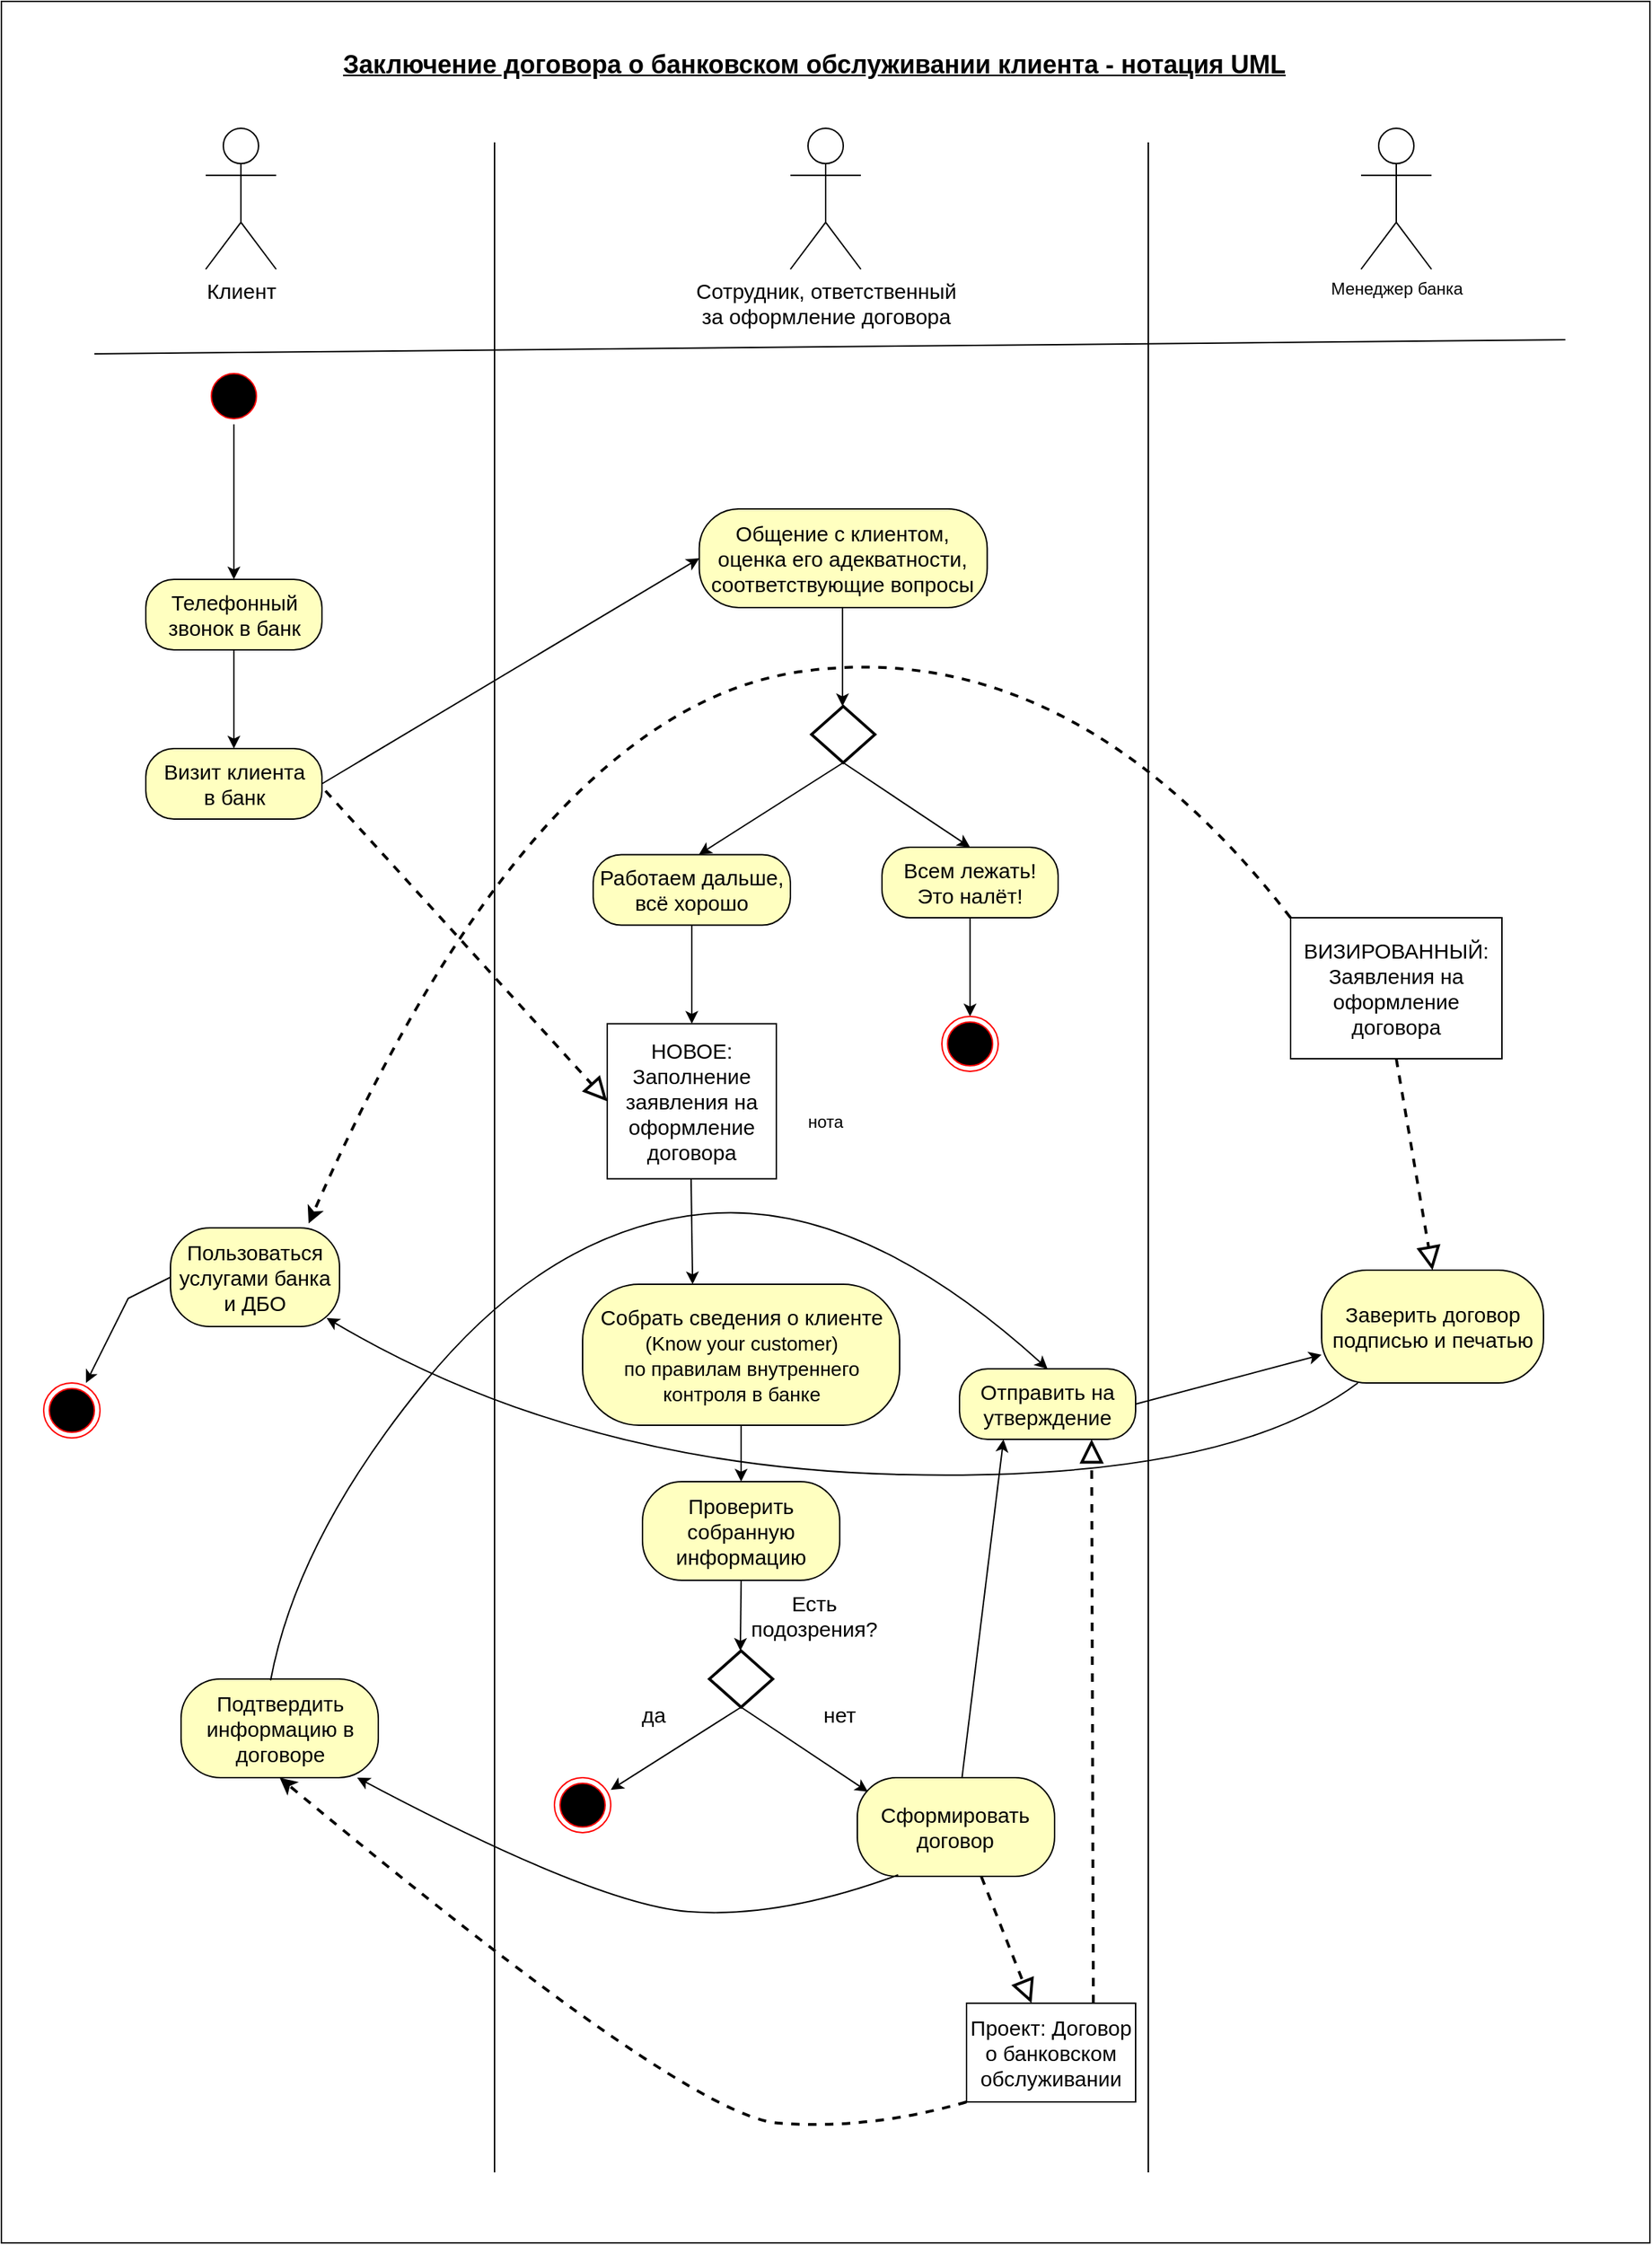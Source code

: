 <mxfile version="21.7.2" type="device">
  <diagram name="Страница — 1" id="ftlmEqtQ1bPmkgtfjlP5">
    <mxGraphModel dx="1977" dy="1668" grid="1" gridSize="10" guides="1" tooltips="1" connect="1" arrows="1" fold="1" page="1" pageScale="1" pageWidth="827" pageHeight="1169" math="0" shadow="0">
      <root>
        <mxCell id="0" />
        <mxCell id="1" parent="0" />
        <mxCell id="YdRSbALYKynTrTzePgQp-28" value="нота" style="rounded=0;whiteSpace=wrap;html=1;" parent="1" vertex="1">
          <mxGeometry x="-110" y="-180" width="1170" height="1590" as="geometry" />
        </mxCell>
        <mxCell id="dRvdo31Zzhb4LiU_Meu5-6" value="&lt;font style=&quot;font-size: 15px;&quot;&gt;Клиент&lt;/font&gt;" style="shape=umlActor;verticalLabelPosition=bottom;verticalAlign=top;html=1;outlineConnect=0;" parent="1" vertex="1">
          <mxGeometry x="35" y="-90" width="50" height="100" as="geometry" />
        </mxCell>
        <mxCell id="dRvdo31Zzhb4LiU_Meu5-7" value="&lt;font style=&quot;font-size: 15px;&quot;&gt;Сотрудник,&amp;nbsp;ответственный &lt;br&gt;за оформление договора&lt;/font&gt;" style="shape=umlActor;verticalLabelPosition=bottom;verticalAlign=top;html=1;outlineConnect=0;" parent="1" vertex="1">
          <mxGeometry x="450" y="-90" width="50" height="100" as="geometry" />
        </mxCell>
        <mxCell id="dRvdo31Zzhb4LiU_Meu5-8" value="Менеджер банка" style="shape=umlActor;verticalLabelPosition=bottom;verticalAlign=top;html=1;outlineConnect=0;" parent="1" vertex="1">
          <mxGeometry x="855" y="-90" width="50" height="100" as="geometry" />
        </mxCell>
        <mxCell id="mRTXcoQssGMNAOkWr5xy-7" value="" style="edgeStyle=orthogonalEdgeStyle;rounded=0;orthogonalLoop=1;jettySize=auto;html=1;" parent="1" source="dRvdo31Zzhb4LiU_Meu5-18" target="dRvdo31Zzhb4LiU_Meu5-29" edge="1">
          <mxGeometry relative="1" as="geometry" />
        </mxCell>
        <mxCell id="dRvdo31Zzhb4LiU_Meu5-18" value="&lt;div style=&quot;font-size: 15px;&quot;&gt;Телефонный звонок&amp;nbsp;&lt;span style=&quot;background-color: initial;&quot;&gt;в банк&lt;/span&gt;&lt;/div&gt;" style="rounded=1;whiteSpace=wrap;html=1;arcSize=40;fontColor=#000000;fillColor=#ffffc0;strokeColor=#000000;" parent="1" vertex="1">
          <mxGeometry x="-7.5" y="230" width="125" height="50" as="geometry" />
        </mxCell>
        <mxCell id="dRvdo31Zzhb4LiU_Meu5-21" value="&lt;font style=&quot;font-size: 15px;&quot;&gt;НОВОЕ: Заполнение заявления на оформление договора&lt;/font&gt;" style="html=1;whiteSpace=wrap;" parent="1" vertex="1">
          <mxGeometry x="319.99" y="545.2" width="120.01" height="110" as="geometry" />
        </mxCell>
        <mxCell id="dRvdo31Zzhb4LiU_Meu5-24" value="&lt;b&gt;Заключение договора о банковском обслуживании клиента - нотация UML&lt;/b&gt;" style="text;html=1;strokeColor=none;fillColor=none;align=center;verticalAlign=middle;whiteSpace=wrap;rounded=0;fontSize=18;fontStyle=4" parent="1" vertex="1">
          <mxGeometry x="127.48" y="-150" width="680" height="30" as="geometry" />
        </mxCell>
        <mxCell id="mRTXcoQssGMNAOkWr5xy-41" style="edgeStyle=orthogonalEdgeStyle;rounded=0;orthogonalLoop=1;jettySize=auto;html=1;" parent="1" source="dRvdo31Zzhb4LiU_Meu5-27" target="mRTXcoQssGMNAOkWr5xy-40" edge="1">
          <mxGeometry relative="1" as="geometry" />
        </mxCell>
        <mxCell id="dRvdo31Zzhb4LiU_Meu5-27" value="&lt;div style=&quot;font-size: 15px;&quot;&gt;Собрать сведения о клиенте&lt;br style=&quot;border-color: var(--border-color); font-size: 14px;&quot;&gt;&lt;span style=&quot;font-size: 14px;&quot;&gt;(Know your customer)&lt;/span&gt;&lt;br style=&quot;border-color: var(--border-color); font-size: 14px;&quot;&gt;&lt;span style=&quot;font-size: 14px;&quot;&gt;по правилам внутреннего&lt;/span&gt;&lt;br style=&quot;border-color: var(--border-color); font-size: 14px;&quot;&gt;&lt;span style=&quot;font-size: 14px;&quot;&gt;контроля в банке&lt;/span&gt;&lt;br&gt;&lt;/div&gt;" style="rounded=1;whiteSpace=wrap;html=1;arcSize=40;fontColor=#000000;fillColor=#ffffc0;strokeColor=#000000;" parent="1" vertex="1">
          <mxGeometry x="302.5" y="730" width="225.01" height="100" as="geometry" />
        </mxCell>
        <mxCell id="dRvdo31Zzhb4LiU_Meu5-29" value="&lt;div style=&quot;font-size: 15px;&quot;&gt;Визит клиента в&lt;span style=&quot;background-color: initial;&quot;&gt;&amp;nbsp;банк&lt;/span&gt;&lt;/div&gt;" style="rounded=1;whiteSpace=wrap;html=1;arcSize=40;fontColor=#000000;fillColor=#ffffc0;strokeColor=#000000;" parent="1" vertex="1">
          <mxGeometry x="-7.5" y="350" width="125" height="50" as="geometry" />
        </mxCell>
        <mxCell id="mRTXcoQssGMNAOkWr5xy-3" value="" style="endArrow=block;dashed=1;endFill=0;endSize=12;html=1;rounded=0;strokeWidth=2;entryX=0;entryY=0.5;entryDx=0;entryDy=0;" parent="1" target="dRvdo31Zzhb4LiU_Meu5-21" edge="1">
          <mxGeometry width="160" relative="1" as="geometry">
            <mxPoint x="120" y="380" as="sourcePoint" />
            <mxPoint x="370" y="374.47" as="targetPoint" />
          </mxGeometry>
        </mxCell>
        <mxCell id="mRTXcoQssGMNAOkWr5xy-4" value="&lt;div style=&quot;font-size: 15px;&quot;&gt;Общение с клиентом, оценка его адекватности, соответствующие вопросы&lt;/div&gt;" style="rounded=1;whiteSpace=wrap;html=1;arcSize=40;fontColor=#000000;fillColor=#ffffc0;strokeColor=#000000;" parent="1" vertex="1">
          <mxGeometry x="385.31" y="180" width="204.37" height="70" as="geometry" />
        </mxCell>
        <mxCell id="mRTXcoQssGMNAOkWr5xy-8" value="" style="endArrow=classic;html=1;rounded=0;endFill=1;strokeWidth=1;exitX=1;exitY=0.5;exitDx=0;exitDy=0;entryX=0;entryY=0.5;entryDx=0;entryDy=0;" parent="1" source="dRvdo31Zzhb4LiU_Meu5-29" target="mRTXcoQssGMNAOkWr5xy-4" edge="1">
          <mxGeometry width="50" height="50" relative="1" as="geometry">
            <mxPoint x="280" y="270" as="sourcePoint" />
            <mxPoint x="280" y="340" as="targetPoint" />
          </mxGeometry>
        </mxCell>
        <mxCell id="mRTXcoQssGMNAOkWr5xy-9" value="" style="endArrow=classic;html=1;rounded=0;endFill=1;strokeWidth=1;" parent="1" edge="1">
          <mxGeometry width="50" height="50" relative="1" as="geometry">
            <mxPoint x="486.97" y="250" as="sourcePoint" />
            <mxPoint x="486.97" y="320" as="targetPoint" />
          </mxGeometry>
        </mxCell>
        <mxCell id="mRTXcoQssGMNAOkWr5xy-14" value="" style="endArrow=classic;html=1;rounded=0;endFill=1;strokeWidth=1;exitX=0.5;exitY=1;exitDx=0;exitDy=0;exitPerimeter=0;" parent="1" source="mRTXcoQssGMNAOkWr5xy-31" edge="1">
          <mxGeometry width="50" height="50" relative="1" as="geometry">
            <mxPoint x="490.955" y="360.0" as="sourcePoint" />
            <mxPoint x="385.01" y="425.2" as="targetPoint" />
          </mxGeometry>
        </mxCell>
        <mxCell id="mRTXcoQssGMNAOkWr5xy-16" value="" style="endArrow=classic;html=1;rounded=0;endFill=1;strokeWidth=1;exitX=0.5;exitY=1;exitDx=0;exitDy=0;exitPerimeter=0;" parent="1" source="mRTXcoQssGMNAOkWr5xy-31" edge="1">
          <mxGeometry width="50" height="50" relative="1" as="geometry">
            <mxPoint x="482.5" y="360" as="sourcePoint" />
            <mxPoint x="577.5" y="420" as="targetPoint" />
          </mxGeometry>
        </mxCell>
        <mxCell id="mRTXcoQssGMNAOkWr5xy-19" style="edgeStyle=orthogonalEdgeStyle;rounded=0;orthogonalLoop=1;jettySize=auto;html=1;entryX=0.5;entryY=0;entryDx=0;entryDy=0;" parent="1" source="mRTXcoQssGMNAOkWr5xy-17" target="dRvdo31Zzhb4LiU_Meu5-21" edge="1">
          <mxGeometry relative="1" as="geometry" />
        </mxCell>
        <mxCell id="mRTXcoQssGMNAOkWr5xy-17" value="&lt;div style=&quot;font-size: 15px;&quot;&gt;&lt;font style=&quot;font-size: 15px;&quot;&gt;Работаем дальше,&lt;/font&gt;&lt;/div&gt;&lt;font style=&quot;font-size: 15px;&quot;&gt;всё хорошо&lt;/font&gt;" style="rounded=1;whiteSpace=wrap;html=1;arcSize=40;fontColor=#000000;fillColor=#ffffc0;strokeColor=#000000;" parent="1" vertex="1">
          <mxGeometry x="310" y="425.2" width="140" height="50" as="geometry" />
        </mxCell>
        <mxCell id="mRTXcoQssGMNAOkWr5xy-27" style="edgeStyle=orthogonalEdgeStyle;rounded=0;orthogonalLoop=1;jettySize=auto;html=1;" parent="1" source="mRTXcoQssGMNAOkWr5xy-20" target="mRTXcoQssGMNAOkWr5xy-21" edge="1">
          <mxGeometry relative="1" as="geometry" />
        </mxCell>
        <mxCell id="mRTXcoQssGMNAOkWr5xy-20" value="&lt;font style=&quot;font-size: 15px;&quot;&gt;Всем лежать!&lt;br&gt;Это налёт!&lt;br&gt;&lt;/font&gt;" style="rounded=1;whiteSpace=wrap;html=1;arcSize=40;fontColor=#000000;fillColor=#ffffc0;strokeColor=#000000;" parent="1" vertex="1">
          <mxGeometry x="514.99" y="420" width="125" height="50" as="geometry" />
        </mxCell>
        <mxCell id="mRTXcoQssGMNAOkWr5xy-21" value="" style="ellipse;html=1;shape=endState;fillColor=#000000;strokeColor=#ff0000;" parent="1" vertex="1">
          <mxGeometry x="557.49" y="540" width="40" height="39" as="geometry" />
        </mxCell>
        <mxCell id="mRTXcoQssGMNAOkWr5xy-28" style="edgeStyle=orthogonalEdgeStyle;rounded=0;orthogonalLoop=1;jettySize=auto;html=1;entryX=0.5;entryY=0;entryDx=0;entryDy=0;" parent="1" source="mRTXcoQssGMNAOkWr5xy-24" target="dRvdo31Zzhb4LiU_Meu5-18" edge="1">
          <mxGeometry relative="1" as="geometry" />
        </mxCell>
        <mxCell id="mRTXcoQssGMNAOkWr5xy-24" value="" style="ellipse;html=1;shape=startState;fillColor=#000000;strokeColor=#ff0000;" parent="1" vertex="1">
          <mxGeometry x="35" y="80" width="40" height="40" as="geometry" />
        </mxCell>
        <mxCell id="mRTXcoQssGMNAOkWr5xy-30" value="&lt;font style=&quot;font-size: 15px;&quot;&gt;ВИЗИРОВАННЫЙ: Заявления на оформление договора&lt;/font&gt;" style="html=1;whiteSpace=wrap;" parent="1" vertex="1">
          <mxGeometry x="805" y="470" width="150" height="100" as="geometry" />
        </mxCell>
        <mxCell id="mRTXcoQssGMNAOkWr5xy-31" value="" style="strokeWidth=2;html=1;shape=mxgraph.flowchart.decision;whiteSpace=wrap;" parent="1" vertex="1">
          <mxGeometry x="464.99" y="320" width="45" height="40" as="geometry" />
        </mxCell>
        <mxCell id="mRTXcoQssGMNAOkWr5xy-34" value="" style="endArrow=none;html=1;rounded=0;" parent="1" edge="1">
          <mxGeometry width="50" height="50" relative="1" as="geometry">
            <mxPoint x="240" y="1360" as="sourcePoint" />
            <mxPoint x="240" y="-80" as="targetPoint" />
          </mxGeometry>
        </mxCell>
        <mxCell id="mRTXcoQssGMNAOkWr5xy-35" value="" style="endArrow=none;html=1;rounded=0;" parent="1" edge="1">
          <mxGeometry width="50" height="50" relative="1" as="geometry">
            <mxPoint x="704" y="1360" as="sourcePoint" />
            <mxPoint x="704" y="-80" as="targetPoint" />
          </mxGeometry>
        </mxCell>
        <mxCell id="mRTXcoQssGMNAOkWr5xy-36" value="" style="endArrow=none;html=1;rounded=0;" parent="1" edge="1">
          <mxGeometry width="50" height="50" relative="1" as="geometry">
            <mxPoint x="-44" y="70" as="sourcePoint" />
            <mxPoint x="1000" y="60" as="targetPoint" />
          </mxGeometry>
        </mxCell>
        <mxCell id="mRTXcoQssGMNAOkWr5xy-38" value="" style="endArrow=classic;html=1;rounded=0;endFill=1;strokeWidth=1;entryX=0.347;entryY=0;entryDx=0;entryDy=0;entryPerimeter=0;" parent="1" target="dRvdo31Zzhb4LiU_Meu5-27" edge="1">
          <mxGeometry width="50" height="50" relative="1" as="geometry">
            <mxPoint x="379.49" y="655.2" as="sourcePoint" />
            <mxPoint x="379.49" y="725.2" as="targetPoint" />
          </mxGeometry>
        </mxCell>
        <mxCell id="mRTXcoQssGMNAOkWr5xy-40" value="&lt;font style=&quot;font-size: 15px;&quot;&gt;Проверить собранную информацию&lt;/font&gt;" style="rounded=1;whiteSpace=wrap;html=1;arcSize=40;fontColor=#000000;fillColor=#ffffc0;strokeColor=#000000;" parent="1" vertex="1">
          <mxGeometry x="345.01" y="870" width="140" height="70" as="geometry" />
        </mxCell>
        <mxCell id="mRTXcoQssGMNAOkWr5xy-42" value="" style="endArrow=classic;html=1;rounded=0;endFill=1;strokeWidth=1;exitX=0.5;exitY=1;exitDx=0;exitDy=0;" parent="1" source="mRTXcoQssGMNAOkWr5xy-40" edge="1">
          <mxGeometry width="50" height="50" relative="1" as="geometry">
            <mxPoint x="414.46" y="920" as="sourcePoint" />
            <mxPoint x="414.46" y="990" as="targetPoint" />
          </mxGeometry>
        </mxCell>
        <mxCell id="mRTXcoQssGMNAOkWr5xy-43" value="" style="endArrow=classic;html=1;rounded=0;endFill=1;strokeWidth=1;exitX=0.5;exitY=1;exitDx=0;exitDy=0;exitPerimeter=0;entryX=1;entryY=0.221;entryDx=0;entryDy=0;entryPerimeter=0;" parent="1" source="mRTXcoQssGMNAOkWr5xy-45" target="mRTXcoQssGMNAOkWr5xy-50" edge="1">
          <mxGeometry width="50" height="50" relative="1" as="geometry">
            <mxPoint x="418.445" y="1030" as="sourcePoint" />
            <mxPoint x="312.5" y="1095.2" as="targetPoint" />
          </mxGeometry>
        </mxCell>
        <mxCell id="mRTXcoQssGMNAOkWr5xy-44" value="" style="endArrow=classic;html=1;rounded=0;endFill=1;strokeWidth=1;exitX=0.5;exitY=1;exitDx=0;exitDy=0;exitPerimeter=0;" parent="1" source="mRTXcoQssGMNAOkWr5xy-45" edge="1">
          <mxGeometry width="50" height="50" relative="1" as="geometry">
            <mxPoint x="409.99" y="1030" as="sourcePoint" />
            <mxPoint x="504.99" y="1090" as="targetPoint" />
          </mxGeometry>
        </mxCell>
        <mxCell id="mRTXcoQssGMNAOkWr5xy-45" value="" style="strokeWidth=2;html=1;shape=mxgraph.flowchart.decision;whiteSpace=wrap;" parent="1" vertex="1">
          <mxGeometry x="392.48" y="990" width="45" height="40" as="geometry" />
        </mxCell>
        <mxCell id="mRTXcoQssGMNAOkWr5xy-46" value="&lt;font style=&quot;font-size: 15px;&quot;&gt;Есть подозрения?&lt;/font&gt;" style="text;html=1;strokeColor=none;fillColor=none;align=center;verticalAlign=middle;whiteSpace=wrap;rounded=0;" parent="1" vertex="1">
          <mxGeometry x="437.48" y="950" width="60" height="30" as="geometry" />
        </mxCell>
        <mxCell id="mRTXcoQssGMNAOkWr5xy-48" value="да" style="text;html=1;strokeColor=none;fillColor=none;align=center;verticalAlign=middle;whiteSpace=wrap;rounded=0;fontSize=15;" parent="1" vertex="1">
          <mxGeometry x="322.5" y="1020" width="60" height="30" as="geometry" />
        </mxCell>
        <mxCell id="mRTXcoQssGMNAOkWr5xy-49" value="нет" style="text;html=1;strokeColor=none;fillColor=none;align=center;verticalAlign=middle;whiteSpace=wrap;rounded=0;fontSize=15;" parent="1" vertex="1">
          <mxGeometry x="454.99" y="1020" width="60" height="30" as="geometry" />
        </mxCell>
        <mxCell id="mRTXcoQssGMNAOkWr5xy-50" value="" style="ellipse;html=1;shape=endState;fillColor=#000000;strokeColor=#ff0000;" parent="1" vertex="1">
          <mxGeometry x="282.5" y="1080" width="40" height="39" as="geometry" />
        </mxCell>
        <mxCell id="YdRSbALYKynTrTzePgQp-2" value="&lt;font style=&quot;font-size: 15px;&quot;&gt;Сформировать договор&lt;/font&gt;" style="rounded=1;whiteSpace=wrap;html=1;arcSize=40;fontColor=#000000;fillColor=#ffffc0;strokeColor=#000000;" parent="1" vertex="1">
          <mxGeometry x="497.48" y="1080" width="140" height="70" as="geometry" />
        </mxCell>
        <mxCell id="YdRSbALYKynTrTzePgQp-3" value="&lt;font style=&quot;font-size: 15px;&quot;&gt;Проект: Договор о банковском обслуживании&lt;/font&gt;" style="html=1;whiteSpace=wrap;" parent="1" vertex="1">
          <mxGeometry x="575" y="1240" width="120" height="70" as="geometry" />
        </mxCell>
        <mxCell id="YdRSbALYKynTrTzePgQp-4" value="" style="endArrow=block;dashed=1;endFill=0;endSize=12;html=1;rounded=0;strokeWidth=2;exitX=0.629;exitY=1.004;exitDx=0;exitDy=0;exitPerimeter=0;" parent="1" source="YdRSbALYKynTrTzePgQp-2" target="YdRSbALYKynTrTzePgQp-3" edge="1">
          <mxGeometry width="160" relative="1" as="geometry">
            <mxPoint x="602.8" y="1010" as="sourcePoint" />
            <mxPoint x="650.0" y="1230" as="targetPoint" />
          </mxGeometry>
        </mxCell>
        <mxCell id="YdRSbALYKynTrTzePgQp-6" value="" style="endArrow=classic;html=1;rounded=0;endFill=1;strokeWidth=1;entryX=0.25;entryY=1;entryDx=0;entryDy=0;" parent="1" source="YdRSbALYKynTrTzePgQp-2" target="YdRSbALYKynTrTzePgQp-7" edge="1">
          <mxGeometry width="50" height="50" relative="1" as="geometry">
            <mxPoint x="782.5" y="1030" as="sourcePoint" />
            <mxPoint x="822.5" y="1040" as="targetPoint" />
          </mxGeometry>
        </mxCell>
        <mxCell id="YdRSbALYKynTrTzePgQp-7" value="&lt;div style=&quot;font-size: 15px;&quot;&gt;Отправить на утверждение&lt;/div&gt;" style="rounded=1;whiteSpace=wrap;html=1;arcSize=40;fontColor=#000000;fillColor=#ffffc0;strokeColor=#000000;" parent="1" vertex="1">
          <mxGeometry x="570" y="790" width="125" height="50" as="geometry" />
        </mxCell>
        <mxCell id="YdRSbALYKynTrTzePgQp-8" value="" style="curved=1;endArrow=classic;html=1;rounded=0;exitX=0.207;exitY=0.986;exitDx=0;exitDy=0;exitPerimeter=0;" parent="1" source="YdRSbALYKynTrTzePgQp-2" edge="1">
          <mxGeometry width="50" height="50" relative="1" as="geometry">
            <mxPoint x="385.31" y="1150" as="sourcePoint" />
            <mxPoint x="142.5" y="1080" as="targetPoint" />
            <Array as="points">
              <mxPoint x="442.5" y="1180" />
              <mxPoint x="312.5" y="1170" />
            </Array>
          </mxGeometry>
        </mxCell>
        <mxCell id="YdRSbALYKynTrTzePgQp-10" value="&lt;font style=&quot;font-size: 15px;&quot;&gt;Подтвердить информацию в договоре&lt;/font&gt;" style="rounded=1;whiteSpace=wrap;html=1;arcSize=40;fontColor=#000000;fillColor=#ffffc0;strokeColor=#000000;" parent="1" vertex="1">
          <mxGeometry x="17.5" y="1010" width="140" height="70" as="geometry" />
        </mxCell>
        <mxCell id="YdRSbALYKynTrTzePgQp-13" value="" style="curved=1;endArrow=classic;html=1;rounded=0;dashed=1;strokeWidth=2;entryX=0.5;entryY=1;entryDx=0;entryDy=0;exitX=0;exitY=1;exitDx=0;exitDy=0;" parent="1" source="YdRSbALYKynTrTzePgQp-3" target="YdRSbALYKynTrTzePgQp-10" edge="1">
          <mxGeometry width="50" height="50" relative="1" as="geometry">
            <mxPoint x="590" y="1299" as="sourcePoint" />
            <mxPoint x="206.18" y="1230" as="targetPoint" />
            <Array as="points">
              <mxPoint x="506.18" y="1330" />
              <mxPoint x="376.18" y="1320" />
            </Array>
          </mxGeometry>
        </mxCell>
        <mxCell id="YdRSbALYKynTrTzePgQp-14" value="" style="endArrow=block;dashed=1;endFill=0;endSize=12;html=1;rounded=0;strokeWidth=2;entryX=0.75;entryY=1;entryDx=0;entryDy=0;exitX=0.75;exitY=0;exitDx=0;exitDy=0;" parent="1" source="YdRSbALYKynTrTzePgQp-3" target="YdRSbALYKynTrTzePgQp-7" edge="1">
          <mxGeometry width="160" relative="1" as="geometry">
            <mxPoint x="760" y="1230" as="sourcePoint" />
            <mxPoint x="824.0" y="1310" as="targetPoint" />
          </mxGeometry>
        </mxCell>
        <mxCell id="YdRSbALYKynTrTzePgQp-15" value="Заверить договор подписью и печатью" style="rounded=1;whiteSpace=wrap;html=1;arcSize=40;fontColor=#000000;fillColor=#ffffc0;strokeColor=#000000;fontSize=15;" parent="1" vertex="1">
          <mxGeometry x="827" y="720" width="157.5" height="80" as="geometry" />
        </mxCell>
        <mxCell id="YdRSbALYKynTrTzePgQp-16" value="" style="endArrow=classic;html=1;rounded=0;endFill=1;strokeWidth=1;exitX=1;exitY=0.5;exitDx=0;exitDy=0;entryX=0;entryY=0.75;entryDx=0;entryDy=0;" parent="1" source="YdRSbALYKynTrTzePgQp-7" target="YdRSbALYKynTrTzePgQp-15" edge="1">
          <mxGeometry width="50" height="50" relative="1" as="geometry">
            <mxPoint x="770" y="838" as="sourcePoint" />
            <mxPoint x="770" y="908" as="targetPoint" />
          </mxGeometry>
        </mxCell>
        <mxCell id="YdRSbALYKynTrTzePgQp-17" value="" style="endArrow=block;dashed=1;endFill=0;endSize=12;html=1;rounded=0;strokeWidth=2;exitX=0.5;exitY=1;exitDx=0;exitDy=0;entryX=0.5;entryY=0;entryDx=0;entryDy=0;" parent="1" source="mRTXcoQssGMNAOkWr5xy-30" target="YdRSbALYKynTrTzePgQp-15" edge="1">
          <mxGeometry width="160" relative="1" as="geometry">
            <mxPoint x="827" y="640" as="sourcePoint" />
            <mxPoint x="862" y="730" as="targetPoint" />
          </mxGeometry>
        </mxCell>
        <mxCell id="YdRSbALYKynTrTzePgQp-18" value="" style="curved=1;endArrow=classic;html=1;rounded=0;exitX=0;exitY=0;exitDx=0;exitDy=0;dashed=1;strokeWidth=2;entryX=0.817;entryY=-0.044;entryDx=0;entryDy=0;entryPerimeter=0;" parent="1" source="mRTXcoQssGMNAOkWr5xy-30" target="YdRSbALYKynTrTzePgQp-20" edge="1">
          <mxGeometry width="50" height="50" relative="1" as="geometry">
            <mxPoint x="753.5" y="699" as="sourcePoint" />
            <mxPoint x="130" y="710" as="targetPoint" />
            <Array as="points">
              <mxPoint x="650" y="270" />
              <mxPoint x="270" y="320" />
            </Array>
          </mxGeometry>
        </mxCell>
        <mxCell id="YdRSbALYKynTrTzePgQp-19" value="" style="curved=1;endArrow=classic;html=1;rounded=0;entryX=0.923;entryY=0.913;entryDx=0;entryDy=0;entryPerimeter=0;" parent="1" source="YdRSbALYKynTrTzePgQp-15" target="YdRSbALYKynTrTzePgQp-20" edge="1">
          <mxGeometry width="50" height="50" relative="1" as="geometry">
            <mxPoint x="838.49" y="819" as="sourcePoint" />
            <mxPoint x="140" y="770" as="targetPoint" />
            <Array as="points">
              <mxPoint x="760" y="870" />
              <mxPoint x="300" y="860" />
            </Array>
          </mxGeometry>
        </mxCell>
        <mxCell id="YdRSbALYKynTrTzePgQp-20" value="&lt;div style=&quot;font-size: 15px;&quot;&gt;Пользоваться услугами банка и ДБО&lt;/div&gt;" style="rounded=1;whiteSpace=wrap;html=1;arcSize=40;fontColor=#000000;fillColor=#ffffc0;strokeColor=#000000;" parent="1" vertex="1">
          <mxGeometry x="10" y="690" width="120" height="70" as="geometry" />
        </mxCell>
        <mxCell id="YdRSbALYKynTrTzePgQp-23" value="" style="curved=1;endArrow=classic;html=1;rounded=0;strokeWidth=1;exitX=0.454;exitY=0.014;exitDx=0;exitDy=0;exitPerimeter=0;entryX=0.5;entryY=0;entryDx=0;entryDy=0;" parent="1" source="YdRSbALYKynTrTzePgQp-10" target="YdRSbALYKynTrTzePgQp-7" edge="1">
          <mxGeometry width="50" height="50" relative="1" as="geometry">
            <mxPoint x="130" y="940" as="sourcePoint" />
            <mxPoint x="430" y="670" as="targetPoint" />
            <Array as="points">
              <mxPoint x="100" y="910" />
              <mxPoint x="280" y="690" />
              <mxPoint x="500" y="670" />
            </Array>
          </mxGeometry>
        </mxCell>
        <mxCell id="YdRSbALYKynTrTzePgQp-25" value="" style="ellipse;html=1;shape=endState;fillColor=#000000;strokeColor=#ff0000;" parent="1" vertex="1">
          <mxGeometry x="-80" y="800" width="40" height="39" as="geometry" />
        </mxCell>
        <mxCell id="YdRSbALYKynTrTzePgQp-26" value="" style="endArrow=classic;html=1;rounded=0;endFill=1;strokeWidth=1;exitX=0;exitY=0.5;exitDx=0;exitDy=0;" parent="1" source="YdRSbALYKynTrTzePgQp-20" edge="1">
          <mxGeometry width="50" height="50" relative="1" as="geometry">
            <mxPoint x="117.5" y="600" as="sourcePoint" />
            <mxPoint x="-50" y="800" as="targetPoint" />
            <Array as="points">
              <mxPoint x="-20" y="740" />
            </Array>
          </mxGeometry>
        </mxCell>
      </root>
    </mxGraphModel>
  </diagram>
</mxfile>
